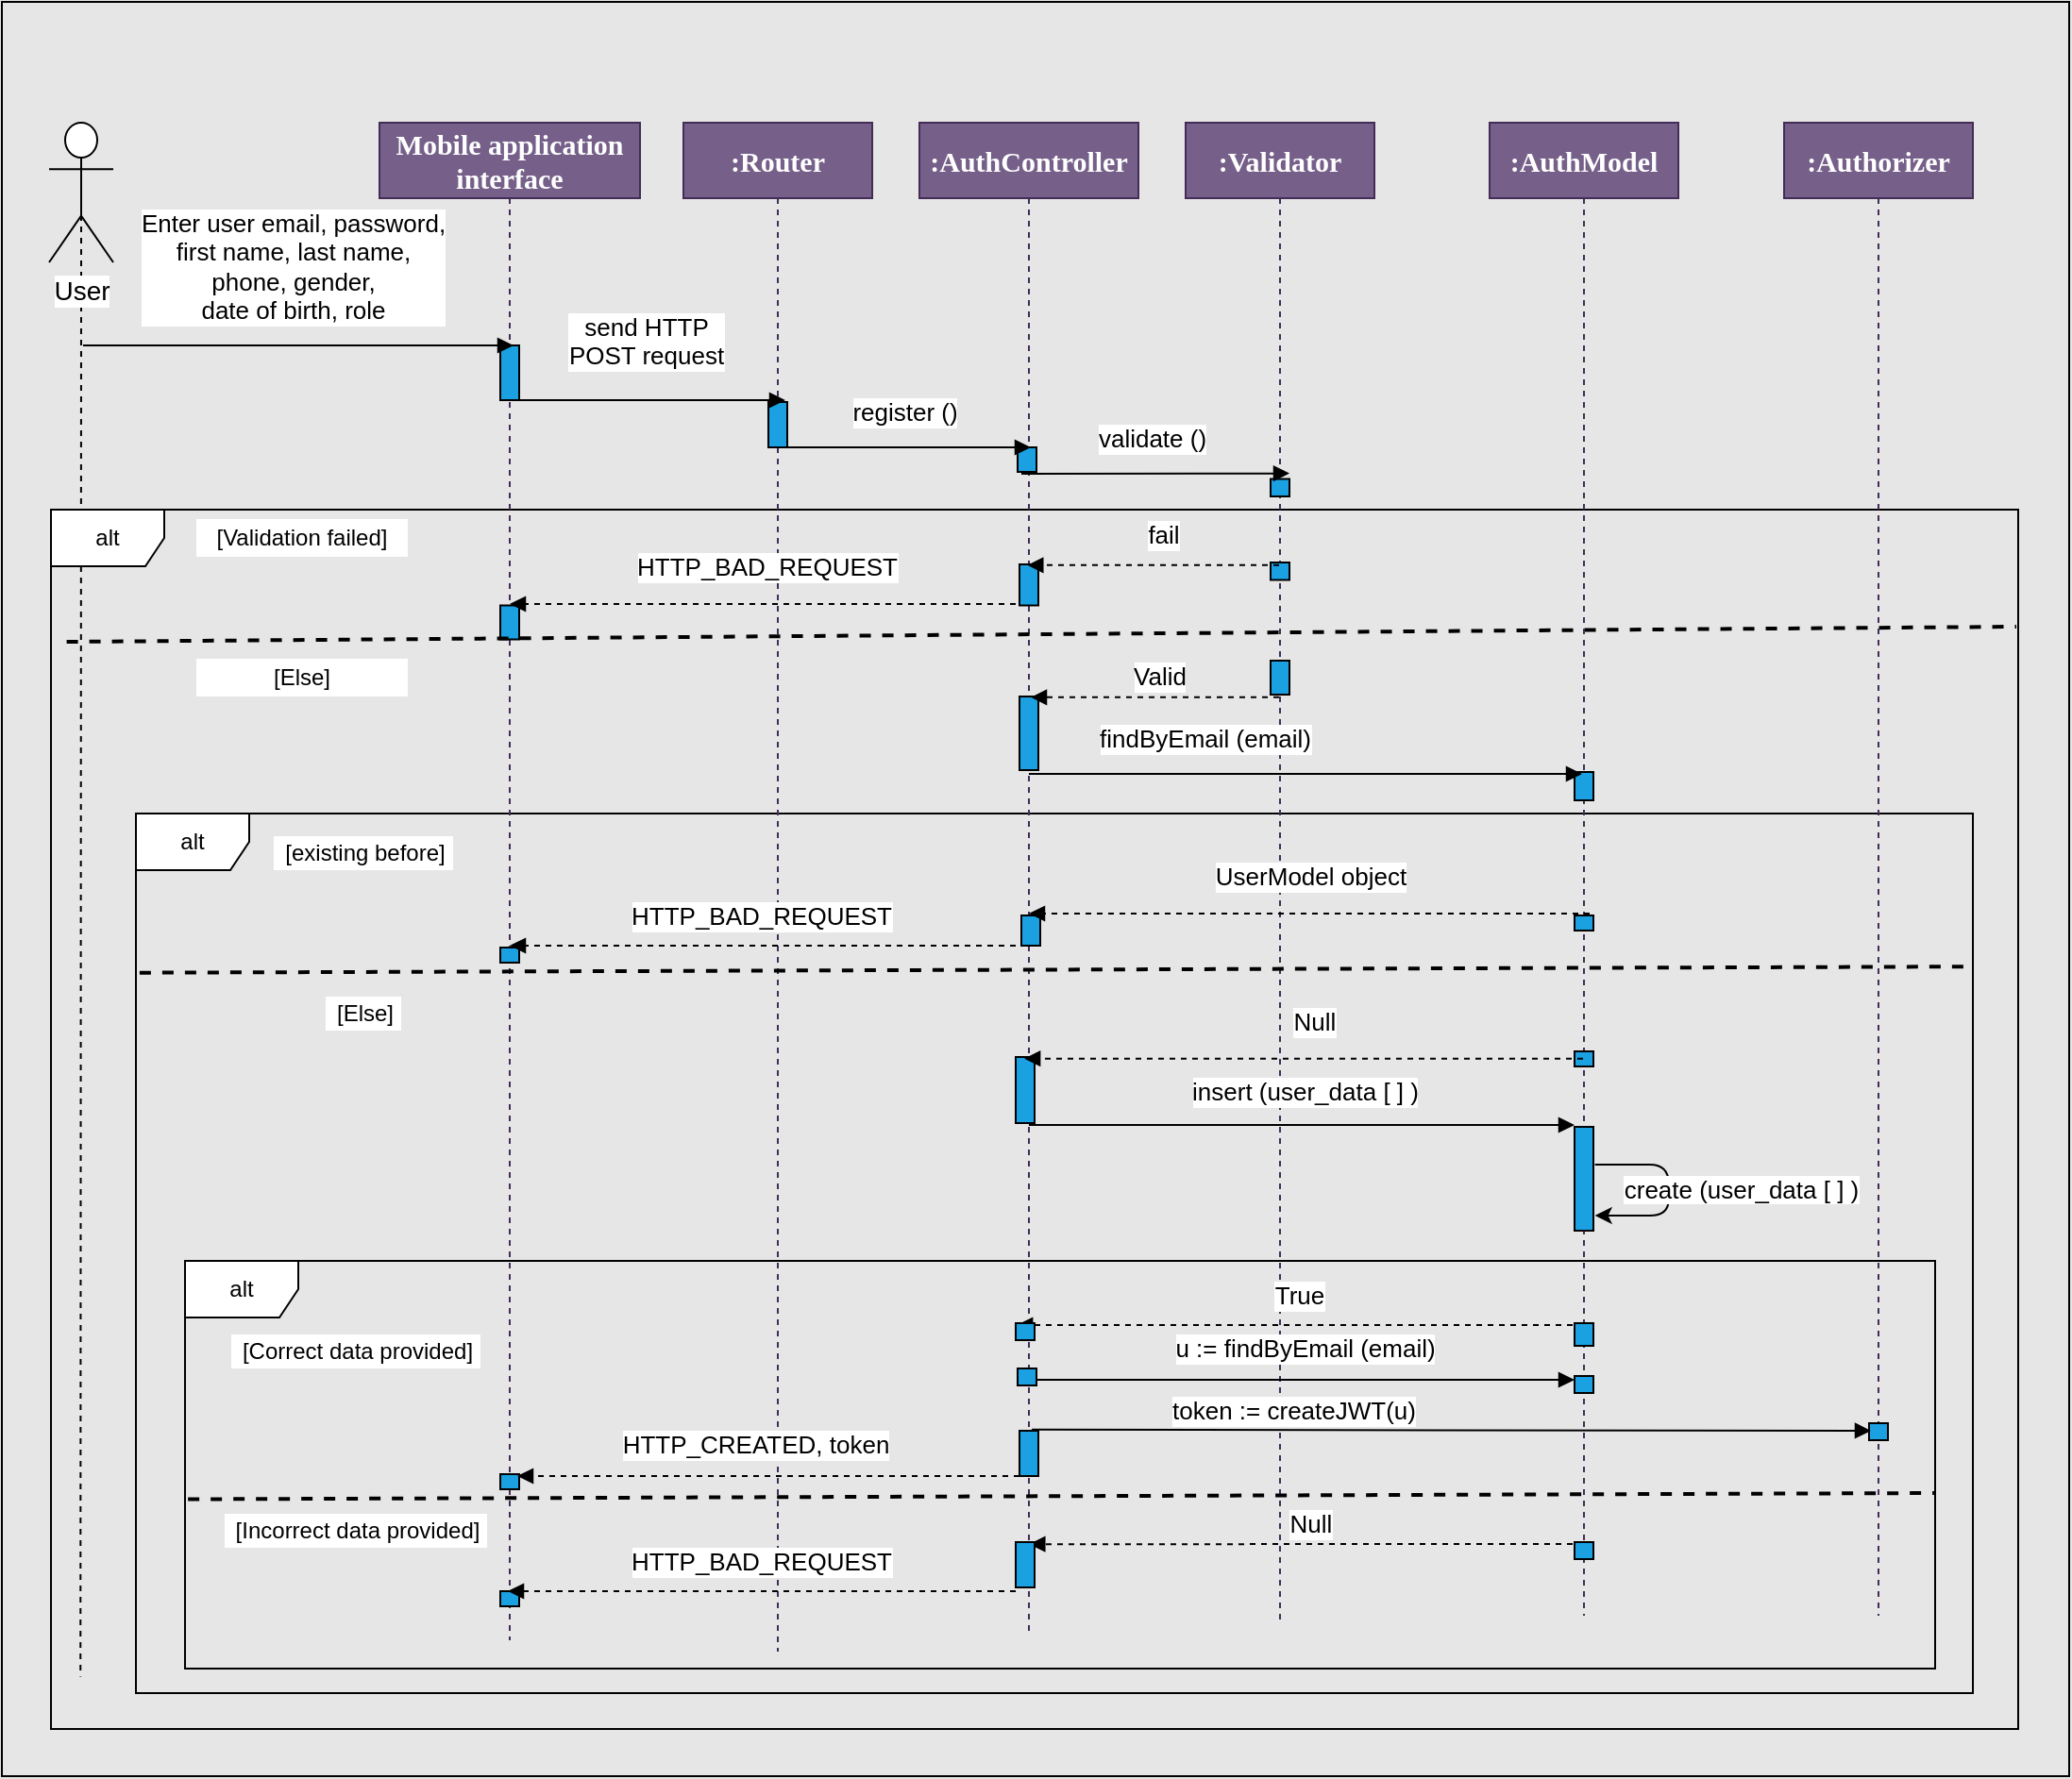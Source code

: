 <mxfile version="12.4.2" type="device" pages="2"><diagram name="Sign up" id="rUIJElzrHY43cjMytec7"><mxGraphModel dx="1240" dy="729" grid="0" gridSize="10" guides="1" tooltips="1" connect="1" arrows="1" fold="1" page="1" pageScale="1" pageWidth="1100" pageHeight="850" background="#E6E6E6" math="0" shadow="0"><root><mxCell id="KzClDkgToQxIuAc63sTH-0"/><mxCell id="KzClDkgToQxIuAc63sTH-1" parent="KzClDkgToQxIuAc63sTH-0"/><mxCell id="XsugJwKDcwmUSsl9Sgqk-1" style="edgeStyle=orthogonalEdgeStyle;rounded=0;orthogonalLoop=1;jettySize=auto;html=1;endArrow=none;endFill=0;dashed=1;exitX=0.5;exitY=0.5;exitDx=0;exitDy=0;exitPerimeter=0;entryX=0.015;entryY=0.957;entryDx=0;entryDy=0;entryPerimeter=0;" parent="KzClDkgToQxIuAc63sTH-1" source="XsugJwKDcwmUSsl9Sgqk-0" target="XsugJwKDcwmUSsl9Sgqk-18" edge="1"><mxGeometry relative="1" as="geometry"><mxPoint x="338" y="589" as="targetPoint"/><mxPoint x="338" y="185" as="sourcePoint"/><Array as="points"><mxPoint x="334" y="238"/><mxPoint x="334" y="238"/></Array></mxGeometry></mxCell><mxCell id="XsugJwKDcwmUSsl9Sgqk-90" value="" style="rounded=0;whiteSpace=wrap;html=1;strokeColor=#000000;fillColor=none;" parent="KzClDkgToQxIuAc63sTH-1" vertex="1"><mxGeometry x="292" y="84" width="1095" height="940" as="geometry"/></mxCell><mxCell id="XsugJwKDcwmUSsl9Sgqk-18" value="alt" style="shape=umlFrame;whiteSpace=wrap;html=1;strokeColor=#000000;" parent="KzClDkgToQxIuAc63sTH-1" vertex="1"><mxGeometry x="318" y="353" width="1042" height="646" as="geometry"/></mxCell><mxCell id="XsugJwKDcwmUSsl9Sgqk-33" value="alt" style="shape=umlFrame;whiteSpace=wrap;html=1;strokeColor=#000000;" parent="KzClDkgToQxIuAc63sTH-1" vertex="1"><mxGeometry x="363" y="514" width="973" height="466" as="geometry"/></mxCell><mxCell id="XsugJwKDcwmUSsl9Sgqk-0" value="&lt;font style=&quot;font-size: 14px&quot;&gt;User&lt;/font&gt;" style="shape=umlActor;verticalLabelPosition=bottom;labelBackgroundColor=#ffffff;verticalAlign=top;html=1;outlineConnect=0;" parent="KzClDkgToQxIuAc63sTH-1" vertex="1"><mxGeometry x="317" y="148" width="34" height="74" as="geometry"/></mxCell><mxCell id="XsugJwKDcwmUSsl9Sgqk-2" value=":Router" style="shape=umlLifeline;perimeter=lifelinePerimeter;whiteSpace=wrap;html=1;container=1;collapsible=0;recursiveResize=0;outlineConnect=0;fillColor=#76608a;strokeColor=#432D57;fontColor=#ffffff;fontSize=15;fontStyle=1;fontFamily=Calibri;" parent="KzClDkgToQxIuAc63sTH-1" vertex="1"><mxGeometry x="653" y="148" width="100" height="810" as="geometry"/></mxCell><mxCell id="XsugJwKDcwmUSsl9Sgqk-12" value="" style="html=1;points=[];perimeter=orthogonalPerimeter;fillColor=#1ba1e2;strokeColor=#000000;fontColor=#ffffff;" parent="XsugJwKDcwmUSsl9Sgqk-2" vertex="1"><mxGeometry x="45" y="148" width="10" height="24" as="geometry"/></mxCell><mxCell id="XsugJwKDcwmUSsl9Sgqk-4" value="Mobile application interface" style="shape=umlLifeline;perimeter=lifelinePerimeter;whiteSpace=wrap;html=1;container=1;collapsible=0;recursiveResize=0;outlineConnect=0;fillColor=#76608a;strokeColor=#432D57;fontColor=#ffffff;fontSize=15;fontStyle=1;fontFamily=Calibri;" parent="KzClDkgToQxIuAc63sTH-1" vertex="1"><mxGeometry x="492" y="148" width="138" height="804" as="geometry"/></mxCell><mxCell id="XsugJwKDcwmUSsl9Sgqk-10" value="" style="html=1;points=[];perimeter=orthogonalPerimeter;fillColor=#1ba1e2;strokeColor=#000000;fontColor=#ffffff;" parent="XsugJwKDcwmUSsl9Sgqk-4" vertex="1"><mxGeometry x="64" y="118" width="10" height="29" as="geometry"/></mxCell><mxCell id="XsugJwKDcwmUSsl9Sgqk-60" value="" style="html=1;points=[];perimeter=orthogonalPerimeter;fillColor=#1ba1e2;strokeColor=#000000;fontColor=#ffffff;" parent="XsugJwKDcwmUSsl9Sgqk-4" vertex="1"><mxGeometry x="64" y="255.75" width="10" height="18" as="geometry"/></mxCell><mxCell id="XsugJwKDcwmUSsl9Sgqk-67" value="" style="html=1;points=[];perimeter=orthogonalPerimeter;fillColor=#1ba1e2;strokeColor=#000000;fontColor=#ffffff;" parent="XsugJwKDcwmUSsl9Sgqk-4" vertex="1"><mxGeometry x="64" y="437" width="10" height="8" as="geometry"/></mxCell><mxCell id="XsugJwKDcwmUSsl9Sgqk-79" value="" style="html=1;points=[];perimeter=orthogonalPerimeter;fillColor=#1ba1e2;strokeColor=#000000;fontColor=#ffffff;" parent="XsugJwKDcwmUSsl9Sgqk-4" vertex="1"><mxGeometry x="64" y="716" width="10" height="8" as="geometry"/></mxCell><mxCell id="XsugJwKDcwmUSsl9Sgqk-81" value="" style="html=1;points=[];perimeter=orthogonalPerimeter;fillColor=#1ba1e2;strokeColor=#000000;fontColor=#ffffff;" parent="XsugJwKDcwmUSsl9Sgqk-4" vertex="1"><mxGeometry x="64" y="778" width="10" height="8" as="geometry"/></mxCell><mxCell id="XsugJwKDcwmUSsl9Sgqk-6" value="&lt;span style=&quot;font-size: 13px&quot;&gt;Enter user email, password, &lt;br&gt;first name, last name, &lt;br&gt;phone, gender, &lt;br&gt;date of birth, role&lt;/span&gt;" style="html=1;verticalAlign=bottom;endArrow=block;" parent="KzClDkgToQxIuAc63sTH-1" edge="1"><mxGeometry x="-0.026" y="8" width="80" relative="1" as="geometry"><mxPoint x="335" y="266" as="sourcePoint"/><mxPoint x="563" y="266" as="targetPoint"/><mxPoint as="offset"/></mxGeometry></mxCell><mxCell id="XsugJwKDcwmUSsl9Sgqk-9" value="&lt;span style=&quot;font-size: 13px&quot;&gt;send HTTP &lt;br&gt;POST request&lt;/span&gt;" style="html=1;verticalAlign=bottom;endArrow=block;" parent="KzClDkgToQxIuAc63sTH-1" edge="1"><mxGeometry x="-0.01" y="13" width="80" relative="1" as="geometry"><mxPoint x="560.5" y="295" as="sourcePoint"/><mxPoint x="707" y="295" as="targetPoint"/><mxPoint as="offset"/></mxGeometry></mxCell><mxCell id="XsugJwKDcwmUSsl9Sgqk-11" value=":AuthController" style="shape=umlLifeline;perimeter=lifelinePerimeter;whiteSpace=wrap;html=1;container=1;collapsible=0;recursiveResize=0;outlineConnect=0;fillColor=#76608a;strokeColor=#432D57;fontColor=#ffffff;fontSize=15;fontStyle=1;fontFamily=Calibri;" parent="KzClDkgToQxIuAc63sTH-1" vertex="1"><mxGeometry x="778" y="148" width="116" height="799" as="geometry"/></mxCell><mxCell id="XsugJwKDcwmUSsl9Sgqk-16" value="" style="html=1;points=[];perimeter=orthogonalPerimeter;fillColor=#1ba1e2;strokeColor=#000000;fontColor=#ffffff;" parent="XsugJwKDcwmUSsl9Sgqk-11" vertex="1"><mxGeometry x="52" y="172" width="10" height="13" as="geometry"/></mxCell><mxCell id="XsugJwKDcwmUSsl9Sgqk-25" value="" style="html=1;points=[];perimeter=orthogonalPerimeter;fillColor=#1ba1e2;strokeColor=#000000;fontColor=#ffffff;" parent="XsugJwKDcwmUSsl9Sgqk-11" vertex="1"><mxGeometry x="53" y="234" width="10" height="21.75" as="geometry"/></mxCell><mxCell id="XsugJwKDcwmUSsl9Sgqk-66" value="" style="html=1;points=[];perimeter=orthogonalPerimeter;fillColor=#1ba1e2;strokeColor=#000000;fontColor=#ffffff;" parent="XsugJwKDcwmUSsl9Sgqk-11" vertex="1"><mxGeometry x="54" y="420" width="10" height="16" as="geometry"/></mxCell><mxCell id="XsugJwKDcwmUSsl9Sgqk-68" value="" style="html=1;points=[];perimeter=orthogonalPerimeter;fillColor=#1ba1e2;strokeColor=#000000;fontColor=#ffffff;" parent="XsugJwKDcwmUSsl9Sgqk-11" vertex="1"><mxGeometry x="51" y="495" width="10" height="35" as="geometry"/></mxCell><mxCell id="XsugJwKDcwmUSsl9Sgqk-62" value="" style="html=1;points=[];perimeter=orthogonalPerimeter;fillColor=#1ba1e2;strokeColor=#000000;fontColor=#ffffff;" parent="XsugJwKDcwmUSsl9Sgqk-11" vertex="1"><mxGeometry x="53" y="304" width="10" height="39" as="geometry"/></mxCell><mxCell id="XsugJwKDcwmUSsl9Sgqk-13" value="&lt;span style=&quot;font-size: 13px&quot;&gt;register ()&lt;/span&gt;" style="html=1;verticalAlign=bottom;endArrow=block;exitX=0.8;exitY=1;exitDx=0;exitDy=0;exitPerimeter=0;entryX=0.7;entryY=0;entryDx=0;entryDy=0;entryPerimeter=0;" parent="KzClDkgToQxIuAc63sTH-1" source="XsugJwKDcwmUSsl9Sgqk-12" target="XsugJwKDcwmUSsl9Sgqk-16" edge="1"><mxGeometry x="-0.026" y="8" width="80" relative="1" as="geometry"><mxPoint x="819" y="320" as="sourcePoint"/><mxPoint x="852" y="320" as="targetPoint"/><mxPoint as="offset"/></mxGeometry></mxCell><mxCell id="XsugJwKDcwmUSsl9Sgqk-14" value=":Validator" style="shape=umlLifeline;perimeter=lifelinePerimeter;whiteSpace=wrap;html=1;container=1;collapsible=0;recursiveResize=0;outlineConnect=0;fillColor=#76608a;strokeColor=#432D57;fontColor=#ffffff;fontSize=15;fontStyle=1;fontFamily=Calibri;" parent="KzClDkgToQxIuAc63sTH-1" vertex="1"><mxGeometry x="919" y="148" width="100" height="796" as="geometry"/></mxCell><mxCell id="XsugJwKDcwmUSsl9Sgqk-21" value="" style="html=1;points=[];perimeter=orthogonalPerimeter;fillColor=#1ba1e2;strokeColor=#000000;fontColor=#ffffff;" parent="XsugJwKDcwmUSsl9Sgqk-14" vertex="1"><mxGeometry x="45" y="188.75" width="10" height="9.25" as="geometry"/></mxCell><mxCell id="XsugJwKDcwmUSsl9Sgqk-61" value="" style="html=1;points=[];perimeter=orthogonalPerimeter;fillColor=#1ba1e2;strokeColor=#000000;fontColor=#ffffff;" parent="XsugJwKDcwmUSsl9Sgqk-14" vertex="1"><mxGeometry x="45" y="285" width="10" height="18" as="geometry"/></mxCell><mxCell id="XsugJwKDcwmUSsl9Sgqk-64" value="" style="html=1;points=[];perimeter=orthogonalPerimeter;fillColor=#1ba1e2;strokeColor=#000000;fontColor=#ffffff;" parent="XsugJwKDcwmUSsl9Sgqk-14" vertex="1"><mxGeometry x="45" y="233" width="10" height="9.25" as="geometry"/></mxCell><mxCell id="XsugJwKDcwmUSsl9Sgqk-19" value="&lt;span style=&quot;font-size: 13px&quot;&gt;fail&lt;/span&gt;" style="html=1;verticalAlign=bottom;endArrow=block;dashed=1;entryX=0.414;entryY=0.02;entryDx=0;entryDy=0;entryPerimeter=0;" parent="KzClDkgToQxIuAc63sTH-1" source="XsugJwKDcwmUSsl9Sgqk-14" target="XsugJwKDcwmUSsl9Sgqk-25" edge="1"><mxGeometry x="-0.075" y="-5" width="80" relative="1" as="geometry"><mxPoint x="1018.5" y="382" as="sourcePoint"/><mxPoint x="882" y="382" as="targetPoint"/><mxPoint as="offset"/></mxGeometry></mxCell><mxCell id="XsugJwKDcwmUSsl9Sgqk-20" value="[Validation failed]" style="text;html=1;strokeColor=none;fillColor=#ffffff;align=center;verticalAlign=middle;whiteSpace=wrap;rounded=0;" parent="KzClDkgToQxIuAc63sTH-1" vertex="1"><mxGeometry x="395" y="358" width="112" height="20" as="geometry"/></mxCell><mxCell id="XsugJwKDcwmUSsl9Sgqk-22" value="&lt;span style=&quot;font-size: 13px&quot;&gt;validate ()&lt;/span&gt;" style="html=1;verticalAlign=bottom;endArrow=block;entryX=0.7;entryY=0.006;entryDx=0;entryDy=0;entryPerimeter=0;" parent="KzClDkgToQxIuAc63sTH-1" edge="1"><mxGeometry x="-0.026" y="8" width="80" relative="1" as="geometry"><mxPoint x="832" y="334" as="sourcePoint"/><mxPoint x="974" y="333.806" as="targetPoint"/><mxPoint as="offset"/></mxGeometry></mxCell><mxCell id="XsugJwKDcwmUSsl9Sgqk-23" value="&lt;span style=&quot;font-size: 13px&quot;&gt;HTTP_BAD_REQUEST&lt;/span&gt;" style="html=1;verticalAlign=bottom;endArrow=block;dashed=1;" parent="KzClDkgToQxIuAc63sTH-1" target="XsugJwKDcwmUSsl9Sgqk-4" edge="1"><mxGeometry x="-0.003" y="-9" width="80" relative="1" as="geometry"><mxPoint x="829" y="403" as="sourcePoint"/><mxPoint x="716" y="403" as="targetPoint"/><mxPoint x="1" as="offset"/></mxGeometry></mxCell><mxCell id="XsugJwKDcwmUSsl9Sgqk-26" value="" style="endArrow=none;dashed=1;html=1;exitX=0.003;exitY=0.527;exitDx=0;exitDy=0;exitPerimeter=0;strokeWidth=2;" parent="KzClDkgToQxIuAc63sTH-1" edge="1"><mxGeometry width="50" height="50" relative="1" as="geometry"><mxPoint x="326.298" y="423.022" as="sourcePoint"/><mxPoint x="1359" y="415" as="targetPoint"/></mxGeometry></mxCell><mxCell id="XsugJwKDcwmUSsl9Sgqk-27" value="[Else]" style="text;html=1;strokeColor=none;fillColor=#ffffff;align=center;verticalAlign=middle;whiteSpace=wrap;rounded=0;" parent="KzClDkgToQxIuAc63sTH-1" vertex="1"><mxGeometry x="395" y="432" width="112" height="20" as="geometry"/></mxCell><mxCell id="XsugJwKDcwmUSsl9Sgqk-28" value="&lt;span style=&quot;font-size: 13px&quot;&gt;Valid&lt;/span&gt;" style="html=1;verticalAlign=bottom;endArrow=block;dashed=1;entryX=0.6;entryY=0.011;entryDx=0;entryDy=0;entryPerimeter=0;" parent="KzClDkgToQxIuAc63sTH-1" source="XsugJwKDcwmUSsl9Sgqk-14" target="XsugJwKDcwmUSsl9Sgqk-62" edge="1"><mxGeometry x="-0.009" width="80" relative="1" as="geometry"><mxPoint x="1016.5" y="452" as="sourcePoint"/><mxPoint x="880" y="452" as="targetPoint"/><mxPoint x="1" as="offset"/></mxGeometry></mxCell><mxCell id="XsugJwKDcwmUSsl9Sgqk-29" value=":AuthModel" style="shape=umlLifeline;perimeter=lifelinePerimeter;whiteSpace=wrap;html=1;container=1;collapsible=0;recursiveResize=0;outlineConnect=0;fillColor=#76608a;strokeColor=#432D57;fontColor=#ffffff;fontSize=15;fontStyle=1;fontFamily=Calibri;" parent="KzClDkgToQxIuAc63sTH-1" vertex="1"><mxGeometry x="1080" y="148" width="100" height="791" as="geometry"/></mxCell><mxCell id="XsugJwKDcwmUSsl9Sgqk-63" value="" style="html=1;points=[];perimeter=orthogonalPerimeter;fillColor=#1ba1e2;strokeColor=#000000;fontColor=#ffffff;" parent="XsugJwKDcwmUSsl9Sgqk-29" vertex="1"><mxGeometry x="45" y="344" width="10" height="15" as="geometry"/></mxCell><mxCell id="XsugJwKDcwmUSsl9Sgqk-65" value="" style="html=1;points=[];perimeter=orthogonalPerimeter;fillColor=#1ba1e2;strokeColor=#000000;fontColor=#ffffff;" parent="XsugJwKDcwmUSsl9Sgqk-29" vertex="1"><mxGeometry x="45" y="420" width="10" height="8" as="geometry"/></mxCell><mxCell id="XsugJwKDcwmUSsl9Sgqk-69" value="" style="html=1;points=[];perimeter=orthogonalPerimeter;fillColor=#1ba1e2;strokeColor=#000000;fontColor=#ffffff;" parent="XsugJwKDcwmUSsl9Sgqk-29" vertex="1"><mxGeometry x="45" y="532" width="10" height="55" as="geometry"/></mxCell><mxCell id="XsugJwKDcwmUSsl9Sgqk-82" value="" style="html=1;points=[];perimeter=orthogonalPerimeter;fillColor=#1ba1e2;strokeColor=#000000;fontColor=#ffffff;" parent="XsugJwKDcwmUSsl9Sgqk-29" vertex="1"><mxGeometry x="45" y="492" width="10" height="8" as="geometry"/></mxCell><mxCell id="XsugJwKDcwmUSsl9Sgqk-31" value="&lt;span style=&quot;font-size: 13px&quot;&gt;findByEmail (email)&lt;/span&gt;" style="html=1;verticalAlign=bottom;endArrow=block;" parent="KzClDkgToQxIuAc63sTH-1" source="XsugJwKDcwmUSsl9Sgqk-11" edge="1"><mxGeometry x="-0.369" y="8" width="80" relative="1" as="geometry"><mxPoint x="882" y="493.01" as="sourcePoint"/><mxPoint x="1129" y="493" as="targetPoint"/><mxPoint as="offset"/></mxGeometry></mxCell><mxCell id="XsugJwKDcwmUSsl9Sgqk-34" value="[existing before]" style="text;html=1;align=center;verticalAlign=middle;resizable=0;points=[];;autosize=1;fillColor=#ffffff;" parent="KzClDkgToQxIuAc63sTH-1" vertex="1"><mxGeometry x="436" y="526" width="95" height="18" as="geometry"/></mxCell><mxCell id="XsugJwKDcwmUSsl9Sgqk-36" value="&lt;span style=&quot;font-size: 13px&quot;&gt;UserModel object&lt;/span&gt;" style="html=1;verticalAlign=bottom;endArrow=block;dashed=1;" parent="KzClDkgToQxIuAc63sTH-1" target="XsugJwKDcwmUSsl9Sgqk-11" edge="1"><mxGeometry x="-0.001" y="-9" width="80" relative="1" as="geometry"><mxPoint x="1133" y="567" as="sourcePoint"/><mxPoint x="1038" y="567" as="targetPoint"/><mxPoint as="offset"/></mxGeometry></mxCell><mxCell id="XsugJwKDcwmUSsl9Sgqk-37" value="&lt;span style=&quot;font-size: 13px&quot;&gt;HTTP_BAD_REQUEST&lt;/span&gt;" style="html=1;verticalAlign=bottom;endArrow=block;dashed=1;" parent="KzClDkgToQxIuAc63sTH-1" edge="1"><mxGeometry x="0.016" y="-5" width="80" relative="1" as="geometry"><mxPoint x="829" y="584" as="sourcePoint"/><mxPoint x="561" y="584" as="targetPoint"/><mxPoint x="1" as="offset"/></mxGeometry></mxCell><mxCell id="XsugJwKDcwmUSsl9Sgqk-38" value="" style="endArrow=none;dashed=1;html=1;strokeWidth=2;exitX=0.002;exitY=0.181;exitDx=0;exitDy=0;exitPerimeter=0;entryX=1;entryY=0.174;entryDx=0;entryDy=0;entryPerimeter=0;" parent="KzClDkgToQxIuAc63sTH-1" source="XsugJwKDcwmUSsl9Sgqk-33" target="XsugJwKDcwmUSsl9Sgqk-33" edge="1"><mxGeometry width="50" height="50" relative="1" as="geometry"><mxPoint x="829.036" y="599.838" as="sourcePoint"/><mxPoint x="1348.072" y="597.974" as="targetPoint"/></mxGeometry></mxCell><mxCell id="XsugJwKDcwmUSsl9Sgqk-39" value="[Else]" style="text;html=1;align=center;verticalAlign=middle;resizable=0;points=[];;autosize=1;fillColor=#ffffff;" parent="KzClDkgToQxIuAc63sTH-1" vertex="1"><mxGeometry x="463.5" y="611" width="40" height="18" as="geometry"/></mxCell><mxCell id="XsugJwKDcwmUSsl9Sgqk-40" value="&lt;span style=&quot;font-size: 13px&quot;&gt;Null&lt;/span&gt;" style="html=1;verticalAlign=bottom;endArrow=block;dashed=1;entryX=0.457;entryY=0.024;entryDx=0;entryDy=0;entryPerimeter=0;" parent="KzClDkgToQxIuAc63sTH-1" source="XsugJwKDcwmUSsl9Sgqk-29" target="XsugJwKDcwmUSsl9Sgqk-68" edge="1"><mxGeometry x="-0.035" y="-9" width="80" relative="1" as="geometry"><mxPoint x="1129" y="644" as="sourcePoint"/><mxPoint x="880" y="642" as="targetPoint"/><mxPoint as="offset"/></mxGeometry></mxCell><mxCell id="XsugJwKDcwmUSsl9Sgqk-41" value="&lt;span style=&quot;font-size: 13px&quot;&gt;insert (user_data [ ] )&lt;/span&gt;" style="html=1;verticalAlign=bottom;endArrow=block;" parent="KzClDkgToQxIuAc63sTH-1" source="XsugJwKDcwmUSsl9Sgqk-11" edge="1"><mxGeometry x="0.006" y="7" width="80" relative="1" as="geometry"><mxPoint x="884.25" y="679" as="sourcePoint"/><mxPoint x="1125" y="679" as="targetPoint"/><mxPoint as="offset"/></mxGeometry></mxCell><mxCell id="XsugJwKDcwmUSsl9Sgqk-44" value="" style="endArrow=classic;html=1;strokeWidth=1;edgeStyle=orthogonalEdgeStyle;" parent="KzClDkgToQxIuAc63sTH-1" edge="1"><mxGeometry width="50" height="50" relative="1" as="geometry"><mxPoint x="1135.83" y="700" as="sourcePoint"/><mxPoint x="1135.83" y="727" as="targetPoint"/><Array as="points"><mxPoint x="1174.83" y="700"/><mxPoint x="1174.83" y="727"/></Array></mxGeometry></mxCell><mxCell id="XsugJwKDcwmUSsl9Sgqk-45" value="&lt;span style=&quot;font-size: 13px ; background-color: rgb(255 , 255 , 255)&quot;&gt;create (user_data [ ] )&lt;/span&gt;" style="text;html=1;align=center;verticalAlign=middle;resizable=0;points=[];;autosize=1;" parent="KzClDkgToQxIuAc63sTH-1" vertex="1"><mxGeometry x="1145.83" y="704" width="134" height="18" as="geometry"/></mxCell><mxCell id="XsugJwKDcwmUSsl9Sgqk-48" value="alt" style="shape=umlFrame;whiteSpace=wrap;html=1;strokeColor=#000000;" parent="KzClDkgToQxIuAc63sTH-1" vertex="1"><mxGeometry x="389" y="751" width="927" height="216" as="geometry"/></mxCell><mxCell id="XsugJwKDcwmUSsl9Sgqk-49" value="&lt;span style=&quot;font-size: 13px&quot;&gt;True&lt;/span&gt;" style="html=1;verticalAlign=bottom;endArrow=block;dashed=1;" parent="KzClDkgToQxIuAc63sTH-1" edge="1"><mxGeometry x="0.016" y="-5" width="80" relative="1" as="geometry"><mxPoint x="1130" y="785" as="sourcePoint"/><mxPoint x="829.587" y="785.0" as="targetPoint"/><mxPoint x="1" as="offset"/></mxGeometry></mxCell><mxCell id="XsugJwKDcwmUSsl9Sgqk-50" value="[Correct data provided]" style="text;html=1;align=center;verticalAlign=middle;resizable=0;points=[];;autosize=1;fillColor=#ffffff;" parent="KzClDkgToQxIuAc63sTH-1" vertex="1"><mxGeometry x="413.5" y="790" width="132" height="18" as="geometry"/></mxCell><mxCell id="XsugJwKDcwmUSsl9Sgqk-51" value="[Incorrect data provided]" style="text;html=1;align=center;verticalAlign=middle;resizable=0;points=[];;autosize=1;fillColor=#ffffff;" parent="KzClDkgToQxIuAc63sTH-1" vertex="1"><mxGeometry x="410" y="885" width="139" height="18" as="geometry"/></mxCell><mxCell id="XsugJwKDcwmUSsl9Sgqk-52" value=":Authorizer" style="shape=umlLifeline;perimeter=lifelinePerimeter;whiteSpace=wrap;html=1;container=1;collapsible=0;recursiveResize=0;outlineConnect=0;fillColor=#76608a;strokeColor=#432D57;fontColor=#ffffff;fontSize=15;fontStyle=1;fontFamily=Calibri;" parent="KzClDkgToQxIuAc63sTH-1" vertex="1"><mxGeometry x="1236" y="148" width="100" height="791" as="geometry"/></mxCell><mxCell id="XsugJwKDcwmUSsl9Sgqk-76" value="" style="html=1;points=[];perimeter=orthogonalPerimeter;fillColor=#1ba1e2;strokeColor=#000000;fontColor=#ffffff;" parent="XsugJwKDcwmUSsl9Sgqk-52" vertex="1"><mxGeometry x="45" y="689" width="10" height="9" as="geometry"/></mxCell><mxCell id="XsugJwKDcwmUSsl9Sgqk-53" value="&lt;span style=&quot;font-size: 13px&quot;&gt;u := findByEmail (email)&lt;/span&gt;" style="html=1;verticalAlign=bottom;endArrow=block;" parent="KzClDkgToQxIuAc63sTH-1" source="XsugJwKDcwmUSsl9Sgqk-87" edge="1"><mxGeometry x="-0.005" y="6" width="80" relative="1" as="geometry"><mxPoint x="828" y="814" as="sourcePoint"/><mxPoint x="1125" y="814" as="targetPoint"/><mxPoint as="offset"/></mxGeometry></mxCell><mxCell id="XsugJwKDcwmUSsl9Sgqk-54" value="&lt;span style=&quot;font-size: 13px&quot;&gt;token :=&amp;nbsp;&lt;/span&gt;&lt;span style=&quot;font-size: 13px&quot;&gt;createJWT(u)&lt;/span&gt;" style="html=1;verticalAlign=bottom;endArrow=block;exitX=0.655;exitY=-0.024;exitDx=0;exitDy=0;exitPerimeter=0;" parent="KzClDkgToQxIuAc63sTH-1" source="XsugJwKDcwmUSsl9Sgqk-75" edge="1"><mxGeometry x="-0.38" width="80" relative="1" as="geometry"><mxPoint x="828.0" y="841" as="sourcePoint"/><mxPoint x="1282" y="841" as="targetPoint"/><mxPoint as="offset"/></mxGeometry></mxCell><mxCell id="XsugJwKDcwmUSsl9Sgqk-55" value="&lt;span style=&quot;font-size: 13px&quot;&gt;HTTP_CREATED, token&lt;/span&gt;" style="html=1;verticalAlign=bottom;endArrow=block;dashed=1;" parent="KzClDkgToQxIuAc63sTH-1" source="XsugJwKDcwmUSsl9Sgqk-75" edge="1"><mxGeometry x="0.057" y="-6" width="80" relative="1" as="geometry"><mxPoint x="883" y="865" as="sourcePoint"/><mxPoint x="565" y="865" as="targetPoint"/><mxPoint as="offset"/></mxGeometry></mxCell><mxCell id="XsugJwKDcwmUSsl9Sgqk-57" value="" style="endArrow=none;dashed=1;html=1;strokeWidth=2;exitX=0.002;exitY=0.181;exitDx=0;exitDy=0;exitPerimeter=0;" parent="KzClDkgToQxIuAc63sTH-1" edge="1"><mxGeometry width="50" height="50" relative="1" as="geometry"><mxPoint x="390.576" y="877.266" as="sourcePoint"/><mxPoint x="1316" y="874" as="targetPoint"/></mxGeometry></mxCell><mxCell id="XsugJwKDcwmUSsl9Sgqk-58" value="&lt;span style=&quot;font-size: 13px&quot;&gt;Null&lt;/span&gt;" style="html=1;verticalAlign=bottom;endArrow=block;dashed=1;entryX=0.717;entryY=0.046;entryDx=0;entryDy=0;entryPerimeter=0;" parent="KzClDkgToQxIuAc63sTH-1" target="XsugJwKDcwmUSsl9Sgqk-78" edge="1"><mxGeometry x="-0.013" width="80" relative="1" as="geometry"><mxPoint x="1130" y="901" as="sourcePoint"/><mxPoint x="883.5" y="901.82" as="targetPoint"/><mxPoint as="offset"/></mxGeometry></mxCell><mxCell id="XsugJwKDcwmUSsl9Sgqk-59" value="&lt;span style=&quot;font-size: 13px&quot;&gt;HTTP_BAD_REQUEST&lt;/span&gt;" style="html=1;verticalAlign=bottom;endArrow=block;dashed=1;" parent="KzClDkgToQxIuAc63sTH-1" edge="1"><mxGeometry x="0.016" y="-5" width="80" relative="1" as="geometry"><mxPoint x="829" y="926" as="sourcePoint"/><mxPoint x="560" y="926" as="targetPoint"/><mxPoint x="1" as="offset"/></mxGeometry></mxCell><mxCell id="XsugJwKDcwmUSsl9Sgqk-72" value="" style="html=1;points=[];perimeter=orthogonalPerimeter;fillColor=#1ba1e2;strokeColor=#000000;fontColor=#ffffff;" parent="KzClDkgToQxIuAc63sTH-1" vertex="1"><mxGeometry x="1125" y="784" width="10" height="12" as="geometry"/></mxCell><mxCell id="XsugJwKDcwmUSsl9Sgqk-74" value="" style="html=1;points=[];perimeter=orthogonalPerimeter;fillColor=#1ba1e2;strokeColor=#000000;fontColor=#ffffff;" parent="KzClDkgToQxIuAc63sTH-1" vertex="1"><mxGeometry x="1125" y="812" width="10" height="9" as="geometry"/></mxCell><mxCell id="XsugJwKDcwmUSsl9Sgqk-75" value="" style="html=1;points=[];perimeter=orthogonalPerimeter;fillColor=#1ba1e2;strokeColor=#000000;fontColor=#ffffff;" parent="KzClDkgToQxIuAc63sTH-1" vertex="1"><mxGeometry x="831" y="841" width="10" height="24" as="geometry"/></mxCell><mxCell id="XsugJwKDcwmUSsl9Sgqk-77" value="" style="html=1;points=[];perimeter=orthogonalPerimeter;fillColor=#1ba1e2;strokeColor=#000000;fontColor=#ffffff;" parent="KzClDkgToQxIuAc63sTH-1" vertex="1"><mxGeometry x="1125" y="900" width="10" height="9" as="geometry"/></mxCell><mxCell id="XsugJwKDcwmUSsl9Sgqk-78" value="" style="html=1;points=[];perimeter=orthogonalPerimeter;fillColor=#1ba1e2;strokeColor=#000000;fontColor=#ffffff;" parent="KzClDkgToQxIuAc63sTH-1" vertex="1"><mxGeometry x="829" y="900" width="10" height="24" as="geometry"/></mxCell><mxCell id="XsugJwKDcwmUSsl9Sgqk-83" value="" style="html=1;points=[];perimeter=orthogonalPerimeter;fillColor=#1ba1e2;strokeColor=#000000;fontColor=#ffffff;" parent="KzClDkgToQxIuAc63sTH-1" vertex="1"><mxGeometry x="829" y="784" width="10" height="9" as="geometry"/></mxCell><mxCell id="XsugJwKDcwmUSsl9Sgqk-87" value="" style="html=1;points=[];perimeter=orthogonalPerimeter;fillColor=#1ba1e2;strokeColor=#000000;fontColor=#ffffff;" parent="KzClDkgToQxIuAc63sTH-1" vertex="1"><mxGeometry x="830" y="808" width="10" height="9" as="geometry"/></mxCell></root></mxGraphModel></diagram><diagram name="Search restaurant" id="79CS4sf4A1-m5hRwUihW"><mxGraphModel dx="868" dy="510" grid="0" gridSize="10" guides="1" tooltips="1" connect="1" arrows="1" fold="1" page="1" pageScale="1" pageWidth="1100" pageHeight="850" background="#E6E6E6" math="0" shadow="0"><root><mxCell id="tXGxejN3Ajo79bo3N8vI-0"/><mxCell id="tXGxejN3Ajo79bo3N8vI-1" parent="tXGxejN3Ajo79bo3N8vI-0"/><mxCell id="3-Dg9ITjPUJ2EZPEfQ83-4" value="" style="rounded=0;whiteSpace=wrap;html=1;strokeColor=#000000;fillColor=none;" parent="tXGxejN3Ajo79bo3N8vI-1" vertex="1"><mxGeometry x="272" y="91" width="1083" height="706" as="geometry"/></mxCell><mxCell id="tXGxejN3Ajo79bo3N8vI-4" value="alt" style="shape=umlFrame;whiteSpace=wrap;html=1;strokeColor=#000000;" parent="tXGxejN3Ajo79bo3N8vI-1" vertex="1"><mxGeometry x="318" y="353" width="1013" height="421" as="geometry"/></mxCell><mxCell id="3-Dg9ITjPUJ2EZPEfQ83-2" value="alt" style="shape=umlFrame;whiteSpace=wrap;html=1;strokeColor=#000000;fillColor=#ffffff;" parent="tXGxejN3Ajo79bo3N8vI-1" vertex="1"><mxGeometry x="348" y="555" width="970" height="200" as="geometry"/></mxCell><mxCell id="tXGxejN3Ajo79bo3N8vI-2" style="edgeStyle=orthogonalEdgeStyle;rounded=0;orthogonalLoop=1;jettySize=auto;html=1;endArrow=none;endFill=0;dashed=1;exitX=0.5;exitY=0.5;exitDx=0;exitDy=0;exitPerimeter=0;entryX=0.015;entryY=0.957;entryDx=0;entryDy=0;entryPerimeter=0;" parent="tXGxejN3Ajo79bo3N8vI-1" source="tXGxejN3Ajo79bo3N8vI-6" target="tXGxejN3Ajo79bo3N8vI-4" edge="1"><mxGeometry relative="1" as="geometry"><mxPoint x="338" y="589" as="targetPoint"/><mxPoint x="338" y="185" as="sourcePoint"/><Array as="points"><mxPoint x="334" y="238"/><mxPoint x="334" y="238"/></Array></mxGeometry></mxCell><mxCell id="tXGxejN3Ajo79bo3N8vI-6" value="&lt;font style=&quot;font-size: 14px&quot;&gt;User&lt;/font&gt;" style="shape=umlActor;verticalLabelPosition=bottom;labelBackgroundColor=#ffffff;verticalAlign=top;html=1;outlineConnect=0;" parent="tXGxejN3Ajo79bo3N8vI-1" vertex="1"><mxGeometry x="317" y="148" width="34" height="74" as="geometry"/></mxCell><mxCell id="tXGxejN3Ajo79bo3N8vI-7" value=":Router" style="shape=umlLifeline;perimeter=lifelinePerimeter;whiteSpace=wrap;html=1;container=1;collapsible=0;recursiveResize=0;outlineConnect=0;fillColor=#76608a;strokeColor=#432D57;fontColor=#ffffff;fontSize=15;fontStyle=1;fontFamily=Calibri;" parent="tXGxejN3Ajo79bo3N8vI-1" vertex="1"><mxGeometry x="653" y="148" width="100" height="595" as="geometry"/></mxCell><mxCell id="tXGxejN3Ajo79bo3N8vI-8" value="" style="html=1;points=[];perimeter=orthogonalPerimeter;fillColor=#1ba1e2;strokeColor=#000000;fontColor=#ffffff;" parent="tXGxejN3Ajo79bo3N8vI-7" vertex="1"><mxGeometry x="45" y="148" width="10" height="24" as="geometry"/></mxCell><mxCell id="tXGxejN3Ajo79bo3N8vI-9" value="Mobile application interface" style="shape=umlLifeline;perimeter=lifelinePerimeter;whiteSpace=wrap;html=1;container=1;collapsible=0;recursiveResize=0;outlineConnect=0;fillColor=#76608a;strokeColor=#432D57;fontColor=#ffffff;fontSize=15;fontStyle=1;fontFamily=Calibri;" parent="tXGxejN3Ajo79bo3N8vI-1" vertex="1"><mxGeometry x="492" y="148" width="138" height="592" as="geometry"/></mxCell><mxCell id="tXGxejN3Ajo79bo3N8vI-10" value="" style="html=1;points=[];perimeter=orthogonalPerimeter;fillColor=#1ba1e2;strokeColor=#000000;fontColor=#ffffff;" parent="tXGxejN3Ajo79bo3N8vI-9" vertex="1"><mxGeometry x="64" y="118" width="10" height="29" as="geometry"/></mxCell><mxCell id="tXGxejN3Ajo79bo3N8vI-11" value="" style="html=1;points=[];perimeter=orthogonalPerimeter;fillColor=#1ba1e2;strokeColor=#000000;fontColor=#ffffff;" parent="tXGxejN3Ajo79bo3N8vI-9" vertex="1"><mxGeometry x="64" y="255.75" width="10" height="18" as="geometry"/></mxCell><mxCell id="tXGxejN3Ajo79bo3N8vI-12" value="" style="html=1;points=[];perimeter=orthogonalPerimeter;fillColor=#1ba1e2;strokeColor=#000000;fontColor=#ffffff;" parent="tXGxejN3Ajo79bo3N8vI-9" vertex="1"><mxGeometry x="64" y="452" width="10" height="8" as="geometry"/></mxCell><mxCell id="3-Dg9ITjPUJ2EZPEfQ83-5" value="" style="html=1;points=[];perimeter=orthogonalPerimeter;fillColor=#1ba1e2;strokeColor=#000000;fontColor=#ffffff;" parent="tXGxejN3Ajo79bo3N8vI-9" vertex="1"><mxGeometry x="64" y="544" width="10" height="8" as="geometry"/></mxCell><mxCell id="tXGxejN3Ajo79bo3N8vI-15" value="&lt;span style=&quot;font-size: 13px&quot;&gt;Enter restaurant &lt;br&gt;name and &lt;br&gt;its categories (optional)&lt;/span&gt;" style="html=1;verticalAlign=bottom;endArrow=block;" parent="tXGxejN3Ajo79bo3N8vI-1" edge="1"><mxGeometry x="-0.035" y="5" width="80" relative="1" as="geometry"><mxPoint x="335" y="266" as="sourcePoint"/><mxPoint x="563" y="266" as="targetPoint"/><mxPoint as="offset"/></mxGeometry></mxCell><mxCell id="tXGxejN3Ajo79bo3N8vI-16" value="&lt;span style=&quot;font-size: 13px&quot;&gt;send HTTP &lt;br&gt;GET request&lt;/span&gt;" style="html=1;verticalAlign=bottom;endArrow=block;" parent="tXGxejN3Ajo79bo3N8vI-1" edge="1"><mxGeometry x="-0.026" y="8" width="80" relative="1" as="geometry"><mxPoint x="560.5" y="295" as="sourcePoint"/><mxPoint x="707" y="295" as="targetPoint"/><mxPoint as="offset"/></mxGeometry></mxCell><mxCell id="tXGxejN3Ajo79bo3N8vI-17" value=":SearchController" style="shape=umlLifeline;perimeter=lifelinePerimeter;whiteSpace=wrap;html=1;container=1;collapsible=0;recursiveResize=0;outlineConnect=0;fillColor=#76608a;strokeColor=#432D57;fontColor=#ffffff;fontSize=15;fontStyle=1;fontFamily=Calibri;" parent="tXGxejN3Ajo79bo3N8vI-1" vertex="1"><mxGeometry x="778" y="148" width="100" height="597" as="geometry"/></mxCell><mxCell id="tXGxejN3Ajo79bo3N8vI-18" value="" style="html=1;points=[];perimeter=orthogonalPerimeter;fillColor=#1ba1e2;strokeColor=#000000;fontColor=#ffffff;" parent="tXGxejN3Ajo79bo3N8vI-17" vertex="1"><mxGeometry x="45" y="172" width="10" height="21.75" as="geometry"/></mxCell><mxCell id="tXGxejN3Ajo79bo3N8vI-19" value="" style="html=1;points=[];perimeter=orthogonalPerimeter;fillColor=#1ba1e2;strokeColor=#000000;fontColor=#ffffff;" parent="tXGxejN3Ajo79bo3N8vI-17" vertex="1"><mxGeometry x="45" y="234" width="10" height="21.75" as="geometry"/></mxCell><mxCell id="tXGxejN3Ajo79bo3N8vI-20" value="" style="html=1;points=[];perimeter=orthogonalPerimeter;fillColor=#1ba1e2;strokeColor=#000000;fontColor=#ffffff;" parent="tXGxejN3Ajo79bo3N8vI-17" vertex="1"><mxGeometry x="46" y="437" width="10" height="16" as="geometry"/></mxCell><mxCell id="tXGxejN3Ajo79bo3N8vI-21" value="" style="html=1;points=[];perimeter=orthogonalPerimeter;fillColor=#1ba1e2;strokeColor=#000000;fontColor=#ffffff;" parent="tXGxejN3Ajo79bo3N8vI-17" vertex="1"><mxGeometry x="46" y="508" width="10" height="35" as="geometry"/></mxCell><mxCell id="tXGxejN3Ajo79bo3N8vI-22" value="" style="html=1;points=[];perimeter=orthogonalPerimeter;fillColor=#1ba1e2;strokeColor=#000000;fontColor=#ffffff;" parent="tXGxejN3Ajo79bo3N8vI-17" vertex="1"><mxGeometry x="46" y="295" width="10" height="48" as="geometry"/></mxCell><mxCell id="tXGxejN3Ajo79bo3N8vI-23" value="&lt;span style=&quot;font-size: 13px&quot;&gt;index ()&lt;/span&gt;" style="html=1;verticalAlign=bottom;endArrow=block;exitX=0.8;exitY=1;exitDx=0;exitDy=0;exitPerimeter=0;entryX=0.7;entryY=0;entryDx=0;entryDy=0;entryPerimeter=0;" parent="tXGxejN3Ajo79bo3N8vI-1" source="tXGxejN3Ajo79bo3N8vI-8" target="tXGxejN3Ajo79bo3N8vI-18" edge="1"><mxGeometry x="-0.026" y="8" width="80" relative="1" as="geometry"><mxPoint x="819" y="320" as="sourcePoint"/><mxPoint x="852" y="320" as="targetPoint"/><mxPoint as="offset"/></mxGeometry></mxCell><mxCell id="tXGxejN3Ajo79bo3N8vI-24" value=":Validator" style="shape=umlLifeline;perimeter=lifelinePerimeter;whiteSpace=wrap;html=1;container=1;collapsible=0;recursiveResize=0;outlineConnect=0;fillColor=#76608a;strokeColor=#432D57;fontColor=#ffffff;fontSize=15;fontStyle=1;fontFamily=Calibri;" parent="tXGxejN3Ajo79bo3N8vI-1" vertex="1"><mxGeometry x="912" y="148" width="100" height="594" as="geometry"/></mxCell><mxCell id="tXGxejN3Ajo79bo3N8vI-25" value="" style="html=1;points=[];perimeter=orthogonalPerimeter;fillColor=#1ba1e2;strokeColor=#000000;fontColor=#ffffff;" parent="tXGxejN3Ajo79bo3N8vI-24" vertex="1"><mxGeometry x="45" y="193.75" width="10" height="9.25" as="geometry"/></mxCell><mxCell id="tXGxejN3Ajo79bo3N8vI-26" value="" style="html=1;points=[];perimeter=orthogonalPerimeter;fillColor=#1ba1e2;strokeColor=#000000;fontColor=#ffffff;" parent="tXGxejN3Ajo79bo3N8vI-24" vertex="1"><mxGeometry x="45" y="294" width="10" height="9" as="geometry"/></mxCell><mxCell id="tXGxejN3Ajo79bo3N8vI-27" value="" style="html=1;points=[];perimeter=orthogonalPerimeter;fillColor=#1ba1e2;strokeColor=#000000;fontColor=#ffffff;" parent="tXGxejN3Ajo79bo3N8vI-24" vertex="1"><mxGeometry x="45" y="233" width="10" height="9.25" as="geometry"/></mxCell><mxCell id="tXGxejN3Ajo79bo3N8vI-28" value="&lt;span style=&quot;font-size: 13px&quot;&gt;fail&lt;/span&gt;" style="html=1;verticalAlign=bottom;endArrow=block;dashed=1;entryX=0.414;entryY=0.02;entryDx=0;entryDy=0;entryPerimeter=0;" parent="tXGxejN3Ajo79bo3N8vI-1" source="tXGxejN3Ajo79bo3N8vI-24" target="tXGxejN3Ajo79bo3N8vI-19" edge="1"><mxGeometry x="-0.075" y="-5" width="80" relative="1" as="geometry"><mxPoint x="1018.5" y="382" as="sourcePoint"/><mxPoint x="882" y="382" as="targetPoint"/><mxPoint as="offset"/></mxGeometry></mxCell><mxCell id="tXGxejN3Ajo79bo3N8vI-29" value="[Validation failed]" style="text;html=1;strokeColor=none;fillColor=#ffffff;align=center;verticalAlign=middle;whiteSpace=wrap;rounded=0;" parent="tXGxejN3Ajo79bo3N8vI-1" vertex="1"><mxGeometry x="395" y="358" width="112" height="20" as="geometry"/></mxCell><mxCell id="tXGxejN3Ajo79bo3N8vI-30" value="&lt;span style=&quot;font-size: 13px&quot;&gt;validate ()&lt;/span&gt;" style="html=1;verticalAlign=bottom;endArrow=block;entryX=0.7;entryY=0.006;entryDx=0;entryDy=0;entryPerimeter=0;" parent="tXGxejN3Ajo79bo3N8vI-1" target="tXGxejN3Ajo79bo3N8vI-25" edge="1"><mxGeometry x="-0.026" y="8" width="80" relative="1" as="geometry"><mxPoint x="829" y="342" as="sourcePoint"/><mxPoint x="1012" y="342" as="targetPoint"/><mxPoint as="offset"/></mxGeometry></mxCell><mxCell id="tXGxejN3Ajo79bo3N8vI-31" value="&lt;span style=&quot;font-size: 13px&quot;&gt;HTTP_BAD_REQUEST&lt;/span&gt;" style="html=1;verticalAlign=bottom;endArrow=block;dashed=1;" parent="tXGxejN3Ajo79bo3N8vI-1" target="tXGxejN3Ajo79bo3N8vI-9" edge="1"><mxGeometry x="-0.003" y="-9" width="80" relative="1" as="geometry"><mxPoint x="829" y="403" as="sourcePoint"/><mxPoint x="716" y="403" as="targetPoint"/><mxPoint x="1" as="offset"/></mxGeometry></mxCell><mxCell id="tXGxejN3Ajo79bo3N8vI-32" value="" style="endArrow=none;dashed=1;html=1;exitX=0.003;exitY=0.527;exitDx=0;exitDy=0;exitPerimeter=0;strokeWidth=2;" parent="tXGxejN3Ajo79bo3N8vI-1" edge="1"><mxGeometry width="50" height="50" relative="1" as="geometry"><mxPoint x="326.298" y="423.022" as="sourcePoint"/><mxPoint x="1331" y="415" as="targetPoint"/></mxGeometry></mxCell><mxCell id="tXGxejN3Ajo79bo3N8vI-33" value="[Else]" style="text;html=1;strokeColor=none;fillColor=#ffffff;align=center;verticalAlign=middle;whiteSpace=wrap;rounded=0;" parent="tXGxejN3Ajo79bo3N8vI-1" vertex="1"><mxGeometry x="395" y="432" width="112" height="20" as="geometry"/></mxCell><mxCell id="tXGxejN3Ajo79bo3N8vI-34" value="&lt;span style=&quot;font-size: 13px&quot;&gt;Valid&lt;/span&gt;" style="html=1;verticalAlign=bottom;endArrow=block;dashed=1;entryX=0.6;entryY=0.011;entryDx=0;entryDy=0;entryPerimeter=0;" parent="tXGxejN3Ajo79bo3N8vI-1" edge="1"><mxGeometry x="-0.009" width="80" relative="1" as="geometry"><mxPoint x="961.5" y="441.429" as="sourcePoint"/><mxPoint x="830" y="441.429" as="targetPoint"/><mxPoint x="1" as="offset"/></mxGeometry></mxCell><mxCell id="tXGxejN3Ajo79bo3N8vI-35" value=":SearchModel" style="shape=umlLifeline;perimeter=lifelinePerimeter;whiteSpace=wrap;html=1;container=1;collapsible=0;recursiveResize=0;outlineConnect=0;fillColor=#76608a;strokeColor=#432D57;fontColor=#ffffff;fontSize=15;fontStyle=1;fontFamily=Calibri;" parent="tXGxejN3Ajo79bo3N8vI-1" vertex="1"><mxGeometry x="1080" y="148" width="100" height="596" as="geometry"/></mxCell><mxCell id="tXGxejN3Ajo79bo3N8vI-36" value="" style="html=1;points=[];perimeter=orthogonalPerimeter;fillColor=#1ba1e2;strokeColor=#000000;fontColor=#ffffff;" parent="tXGxejN3Ajo79bo3N8vI-35" vertex="1"><mxGeometry x="45" y="344" width="10" height="47" as="geometry"/></mxCell><mxCell id="tXGxejN3Ajo79bo3N8vI-37" value="" style="html=1;points=[];perimeter=orthogonalPerimeter;fillColor=#1ba1e2;strokeColor=#000000;fontColor=#ffffff;" parent="tXGxejN3Ajo79bo3N8vI-35" vertex="1"><mxGeometry x="45" y="439" width="10" height="8" as="geometry"/></mxCell><mxCell id="tXGxejN3Ajo79bo3N8vI-39" value="" style="html=1;points=[];perimeter=orthogonalPerimeter;fillColor=#1ba1e2;strokeColor=#000000;fontColor=#ffffff;" parent="tXGxejN3Ajo79bo3N8vI-35" vertex="1"><mxGeometry x="45" y="509" width="10" height="8" as="geometry"/></mxCell><mxCell id="tXGxejN3Ajo79bo3N8vI-40" value="&lt;span style=&quot;font-size: 13px&quot;&gt;searchBy (data [restaurant name, categories])&lt;/span&gt;" style="html=1;verticalAlign=bottom;endArrow=block;" parent="tXGxejN3Ajo79bo3N8vI-1" edge="1"><mxGeometry x="-0.035" y="8" width="80" relative="1" as="geometry"><mxPoint x="827.324" y="492" as="sourcePoint"/><mxPoint x="1129" y="492" as="targetPoint"/><mxPoint as="offset"/></mxGeometry></mxCell><mxCell id="tXGxejN3Ajo79bo3N8vI-41" value="[No matching]" style="text;html=1;align=center;verticalAlign=middle;resizable=0;points=[];;autosize=1;fillColor=#ffffff;" parent="tXGxejN3Ajo79bo3N8vI-1" vertex="1"><mxGeometry x="421" y="565" width="84" height="18" as="geometry"/></mxCell><mxCell id="tXGxejN3Ajo79bo3N8vI-42" value="&lt;span style=&quot;font-size: 13px&quot;&gt;NULL&lt;/span&gt;" style="html=1;verticalAlign=bottom;endArrow=block;dashed=1;" parent="tXGxejN3Ajo79bo3N8vI-1" edge="1"><mxGeometry x="0.112" y="-5" width="80" relative="1" as="geometry"><mxPoint x="1133" y="586" as="sourcePoint"/><mxPoint x="827.324" y="586" as="targetPoint"/><mxPoint as="offset"/></mxGeometry></mxCell><mxCell id="tXGxejN3Ajo79bo3N8vI-43" value="&lt;span style=&quot;font-size: 13px&quot;&gt;HTTP_NOT_FOUND&lt;/span&gt;" style="html=1;verticalAlign=bottom;endArrow=block;dashed=1;" parent="tXGxejN3Ajo79bo3N8vI-1" edge="1"><mxGeometry x="0.016" y="-5" width="80" relative="1" as="geometry"><mxPoint x="829" y="601" as="sourcePoint"/><mxPoint x="561" y="601" as="targetPoint"/><mxPoint x="1" as="offset"/></mxGeometry></mxCell><mxCell id="tXGxejN3Ajo79bo3N8vI-45" value="[Else]" style="text;html=1;align=center;verticalAlign=middle;resizable=0;points=[];;autosize=1;fillColor=#ffffff;" parent="tXGxejN3Ajo79bo3N8vI-1" vertex="1"><mxGeometry x="366" y="652" width="40" height="18" as="geometry"/></mxCell><mxCell id="tXGxejN3Ajo79bo3N8vI-46" value="&lt;span style=&quot;font-size: 13px&quot;&gt;List of tuples&lt;/span&gt;" style="html=1;verticalAlign=bottom;endArrow=block;dashed=1;entryX=0.457;entryY=0.024;entryDx=0;entryDy=0;entryPerimeter=0;" parent="tXGxejN3Ajo79bo3N8vI-1" edge="1"><mxGeometry x="0.0" y="-11" width="80" relative="1" as="geometry"><mxPoint x="1129.5" y="655.84" as="sourcePoint"/><mxPoint x="828.57" y="655.84" as="targetPoint"/><mxPoint as="offset"/></mxGeometry></mxCell><mxCell id="tXGxejN3Ajo79bo3N8vI-48" value="" style="endArrow=classic;html=1;strokeWidth=1;edgeStyle=orthogonalEdgeStyle;" parent="tXGxejN3Ajo79bo3N8vI-1" edge="1"><mxGeometry width="50" height="50" relative="1" as="geometry"><mxPoint x="1134.83" y="495.5" as="sourcePoint"/><mxPoint x="1137" y="526" as="targetPoint"/><Array as="points"><mxPoint x="1174" y="496"/><mxPoint x="1174" y="526"/></Array></mxGeometry></mxCell><mxCell id="tXGxejN3Ajo79bo3N8vI-59" value="" style="endArrow=none;dashed=1;html=1;strokeWidth=2;exitX=0.002;exitY=0.181;exitDx=0;exitDy=0;exitPerimeter=0;" parent="tXGxejN3Ajo79bo3N8vI-1" edge="1"><mxGeometry width="50" height="50" relative="1" as="geometry"><mxPoint x="347.996" y="623.266" as="sourcePoint"/><mxPoint x="1311" y="624" as="targetPoint"/></mxGeometry></mxCell><mxCell id="tXGxejN3Ajo79bo3N8vI-49" value="&lt;span style=&quot;font-size: 13px&quot;&gt;select (&quot;restaurants.*&quot;)&lt;/span&gt;" style="text;html=1;align=center;verticalAlign=middle;resizable=0;points=[];;autosize=1;fillColor=#ffffff;" parent="tXGxejN3Ajo79bo3N8vI-1" vertex="1"><mxGeometry x="1142" y="502" width="139" height="18" as="geometry"/></mxCell><mxCell id="3-Dg9ITjPUJ2EZPEfQ83-3" value="&lt;span style=&quot;font-size: 13px&quot;&gt;HTTP_OK, search results&lt;/span&gt;" style="html=1;verticalAlign=bottom;endArrow=block;dashed=1;" parent="tXGxejN3Ajo79bo3N8vI-1" edge="1"><mxGeometry x="0.016" y="-5" width="80" relative="1" as="geometry"><mxPoint x="826" y="691" as="sourcePoint"/><mxPoint x="558" y="691" as="targetPoint"/><mxPoint x="1" as="offset"/></mxGeometry></mxCell></root></mxGraphModel></diagram></mxfile>